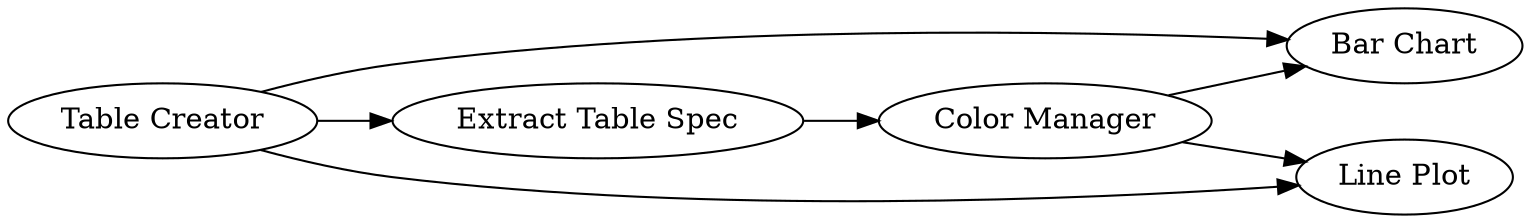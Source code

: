 digraph {
	8 [label="Table Creator"]
	9 [label="Color Manager"]
	10 [label="Bar Chart"]
	14 [label="Extract Table Spec"]
	16 [label="Line Plot"]
	8 -> 10
	8 -> 14
	8 -> 16
	9 -> 10
	9 -> 16
	14 -> 9
	rankdir=LR
}
